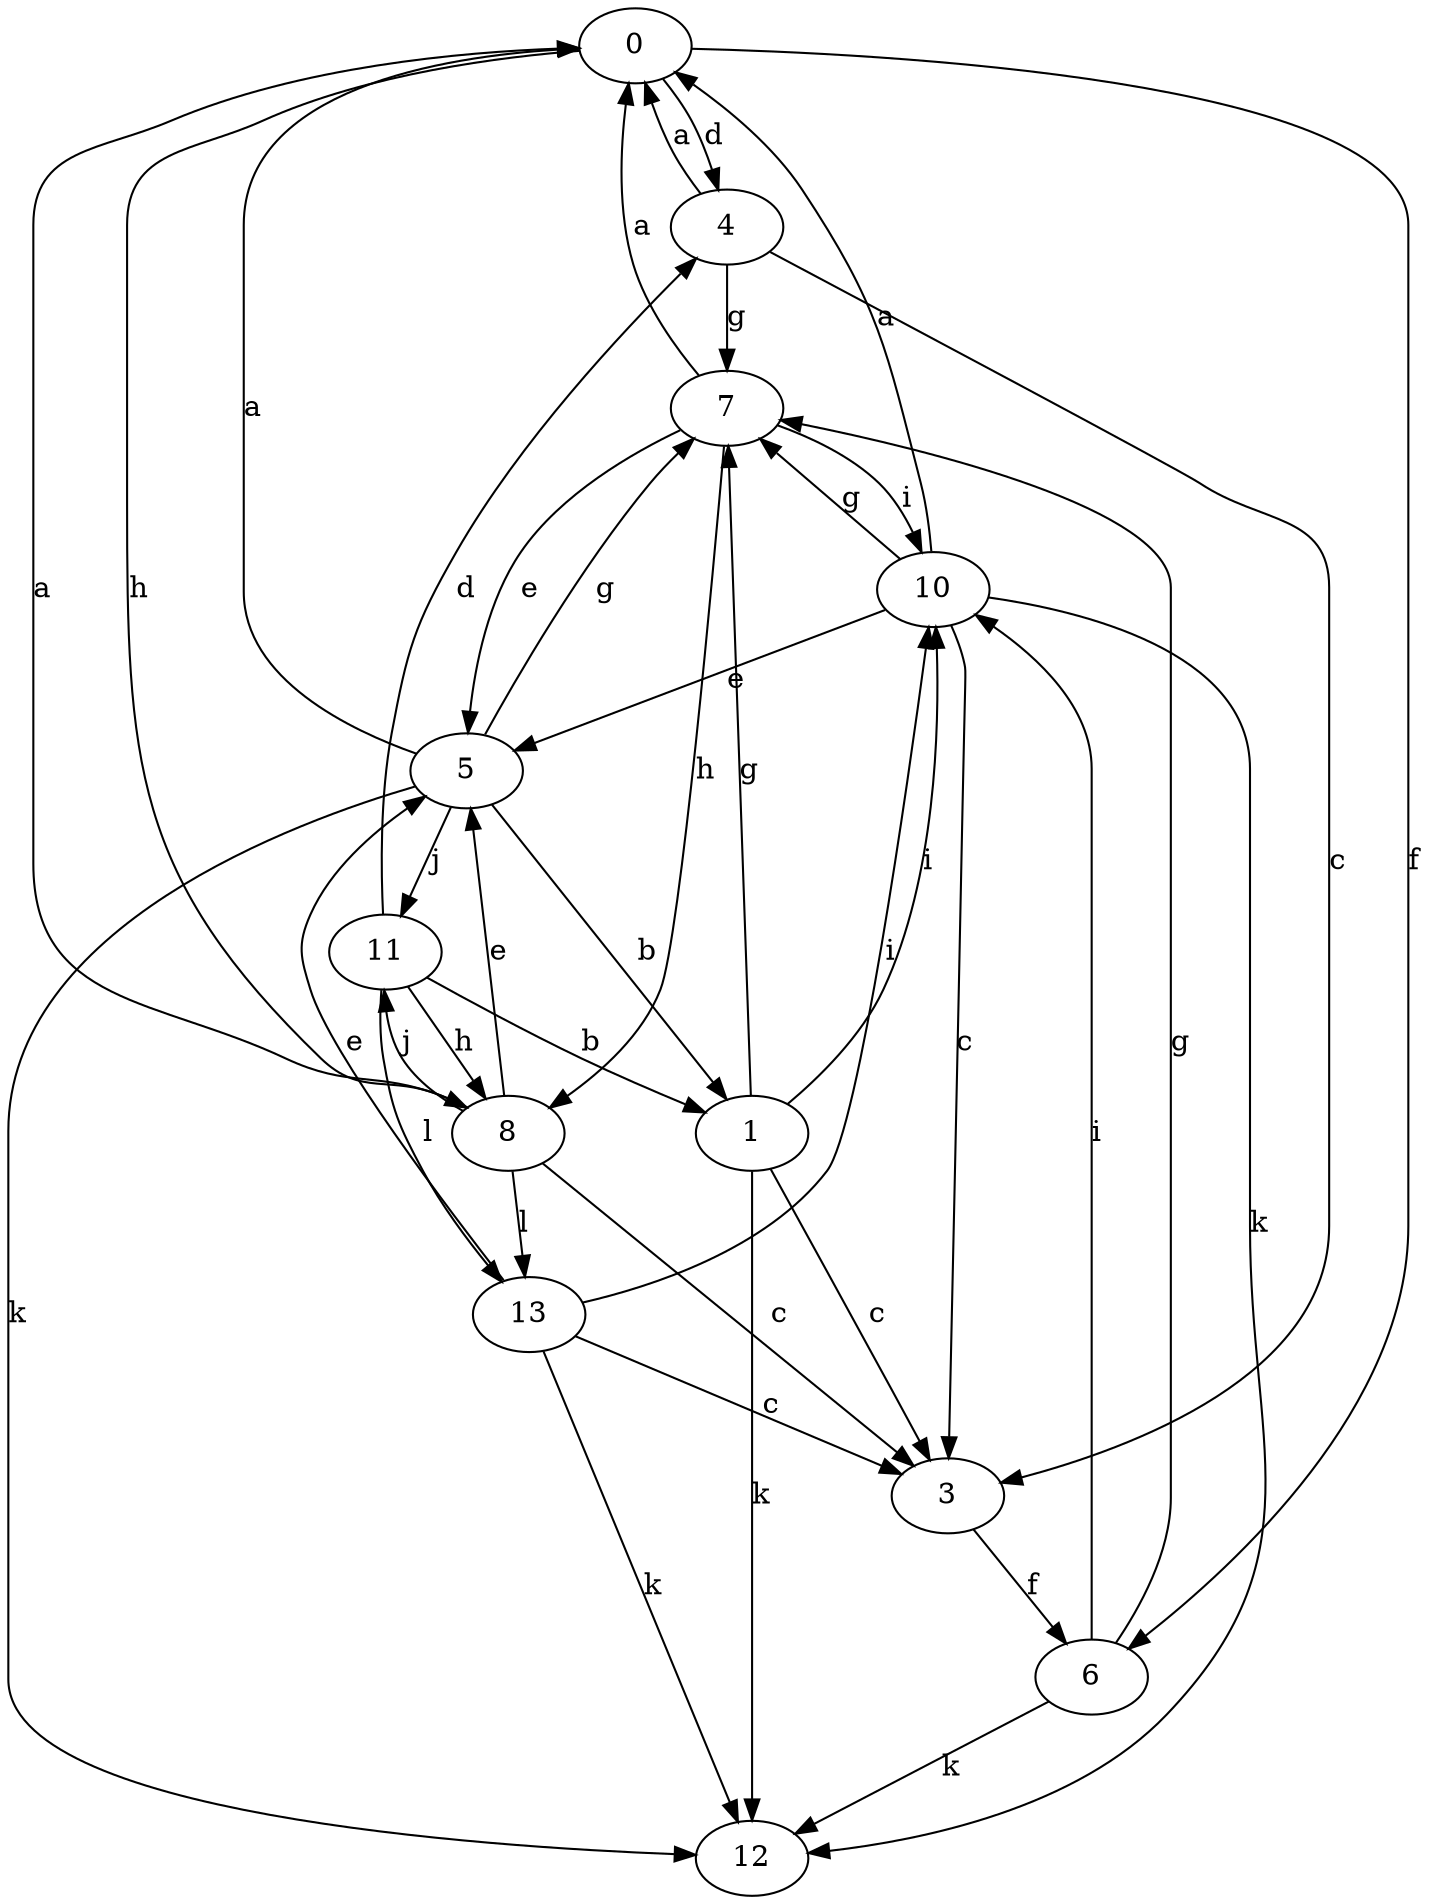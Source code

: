 strict digraph  {
0;
1;
3;
4;
5;
6;
7;
8;
10;
11;
12;
13;
0 -> 4  [label=d];
0 -> 6  [label=f];
0 -> 8  [label=h];
1 -> 3  [label=c];
1 -> 7  [label=g];
1 -> 10  [label=i];
1 -> 12  [label=k];
3 -> 6  [label=f];
4 -> 0  [label=a];
4 -> 3  [label=c];
4 -> 7  [label=g];
5 -> 0  [label=a];
5 -> 1  [label=b];
5 -> 7  [label=g];
5 -> 11  [label=j];
5 -> 12  [label=k];
6 -> 7  [label=g];
6 -> 10  [label=i];
6 -> 12  [label=k];
7 -> 0  [label=a];
7 -> 5  [label=e];
7 -> 8  [label=h];
7 -> 10  [label=i];
8 -> 0  [label=a];
8 -> 3  [label=c];
8 -> 5  [label=e];
8 -> 11  [label=j];
8 -> 13  [label=l];
10 -> 0  [label=a];
10 -> 3  [label=c];
10 -> 5  [label=e];
10 -> 7  [label=g];
10 -> 12  [label=k];
11 -> 1  [label=b];
11 -> 4  [label=d];
11 -> 8  [label=h];
11 -> 13  [label=l];
13 -> 3  [label=c];
13 -> 5  [label=e];
13 -> 10  [label=i];
13 -> 12  [label=k];
}
